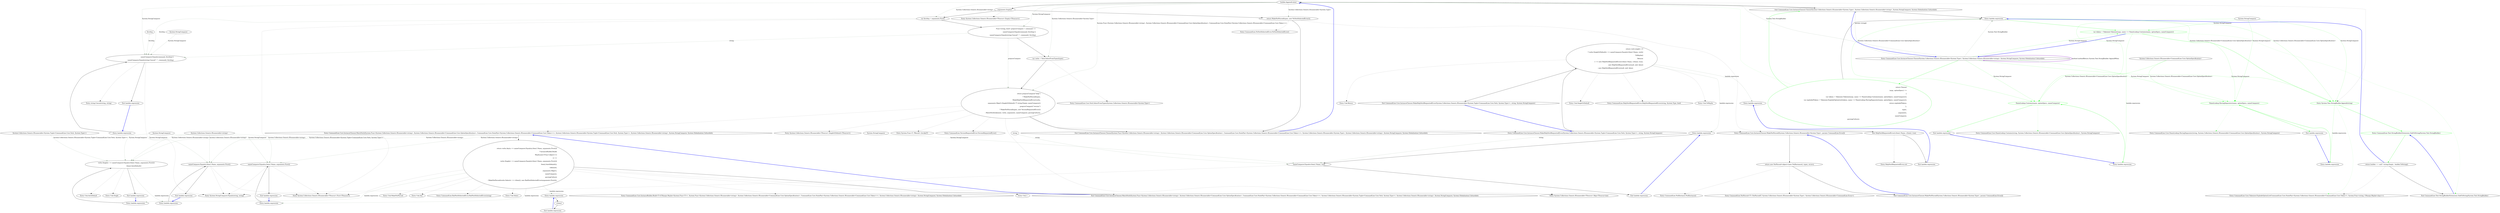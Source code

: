 digraph  {
m0_66 [label="Entry Unk.SingleOrDefault", span="", cluster="Unk.SingleOrDefault", file="StringBuilderExtensions.cs"];
m0_28 [label="Entry CommandLine.Core.InstanceChooser.MakeNotParsed(System.Collections.Generic.IEnumerable<System.Type>, params CommandLine.Error[])", span="95-95", cluster="CommandLine.Core.InstanceChooser.MakeNotParsed(System.Collections.Generic.IEnumerable<System.Type>, params CommandLine.Error[])", file="StringBuilderExtensions.cs"];
m0_77 [label="return new NotParsed<object>(new NullInstance(), types, errors);", span="97-97", cluster="CommandLine.Core.InstanceChooser.MakeNotParsed(System.Collections.Generic.IEnumerable<System.Type>, params CommandLine.Error[])", file="StringBuilderExtensions.cs"];
m0_78 [label="Exit CommandLine.Core.InstanceChooser.MakeNotParsed(System.Collections.Generic.IEnumerable<System.Type>, params CommandLine.Error[])", span="95-95", cluster="CommandLine.Core.InstanceChooser.MakeNotParsed(System.Collections.Generic.IEnumerable<System.Type>, params CommandLine.Error[])", file="StringBuilderExtensions.cs"];
m0_26 [label="Entry System.Collections.Generic.IEnumerable<TSource>.Empty<TSource>()", span="57-57", cluster="System.Collections.Generic.IEnumerable<TSource>.Empty<TSource>()", file="StringBuilderExtensions.cs"];
m0_45 [label="Entry Unk.>", span="", cluster="Unk.>", file="StringBuilderExtensions.cs"];
m0_49 [label="Entry Unk.MakeNotParsed", span="", cluster="Unk.MakeNotParsed", file="StringBuilderExtensions.cs"];
m0_44 [label="Entry Unk.Any", span="", cluster="Unk.Any", file="StringBuilderExtensions.cs"];
m0_18 [label="Entry CommandLine.Core.NameLookup.HavingSeparator(string, System.Collections.Generic.IEnumerable<CommandLine.Core.OptionSpecification>, System.StringComparer)", span="16-16", cluster="CommandLine.Core.NameLookup.HavingSeparator(string, System.Collections.Generic.IEnumerable<CommandLine.Core.OptionSpecification>, System.StringComparer)", file="StringBuilderExtensions.cs"];
m0_31 [label="Entry System.Func<T, TResult>.Invoke(T)", span="0-0", cluster="System.Func<T, TResult>.Invoke(T)", file="StringBuilderExtensions.cs"];
m0_79 [label="Entry CommandLine.NotParsed<T>.NotParsed(T, System.Collections.Generic.IEnumerable<System.Type>, System.Collections.Generic.IEnumerable<CommandLine.Error>)", span="136-136", cluster="CommandLine.NotParsed<T>.NotParsed(T, System.Collections.Generic.IEnumerable<System.Type>, System.Collections.Generic.IEnumerable<CommandLine.Error>)", file="StringBuilderExtensions.cs"];
m0_48 [label="Entry CommandLine.BadVerbSelectedError.BadVerbSelectedError(string)", span="357-357", cluster="CommandLine.BadVerbSelectedError.BadVerbSelectedError(string)", file="StringBuilderExtensions.cs"];
m0_11 [label="Entry lambda expression", span="22-22", cluster="lambda expression", file="StringBuilderExtensions.cs"];
m0_12 [label="NameLookup.Contains(name, optionSpecs, nameComparer)", span="22-22", cluster="lambda expression", file="StringBuilderExtensions.cs", color=green, community=0];
m0_13 [label="Exit lambda expression", span="22-22", cluster="lambda expression", file="StringBuilderExtensions.cs"];
m0_68 [label="Entry CommandLine.HelpVerbRequestedError.HelpVerbRequestedError(string, System.Type, bool)", span="383-383", cluster="CommandLine.HelpVerbRequestedError.HelpVerbRequestedError(string, System.Type, bool)", file="StringBuilderExtensions.cs"];
m0_3 [label="builder.Append(value)", span="15-15", cluster="CommandLine.Text.StringBuilderExtensions.AppendWhen(System.Text.StringBuilder, bool, params string[])", file="StringBuilderExtensions.cs"];
m0_19 [label="arguments.Empty()", span="39-39", cluster="CommandLine.Core.InstanceChooser.Choose(System.Func<System.Collections.Generic.IEnumerable<string>, System.Collections.Generic.IEnumerable<CommandLine.Core.OptionSpecification>, CommandLine.Core.StatePair<System.Collections.Generic.IEnumerable<CommandLine.Core.Token>>>, System.Collections.Generic.IEnumerable<System.Type>, System.Collections.Generic.IEnumerable<string>, System.StringComparer, System.Globalization.CultureInfo)", file="StringBuilderExtensions.cs"];
m0_20 [label="return MakeNotParsed(types, new NoVerbSelectedError());", span="41-41", cluster="CommandLine.Core.InstanceChooser.Choose(System.Func<System.Collections.Generic.IEnumerable<string>, System.Collections.Generic.IEnumerable<CommandLine.Core.OptionSpecification>, CommandLine.Core.StatePair<System.Collections.Generic.IEnumerable<CommandLine.Core.Token>>>, System.Collections.Generic.IEnumerable<System.Type>, System.Collections.Generic.IEnumerable<string>, System.StringComparer, System.Globalization.CultureInfo)", file="StringBuilderExtensions.cs"];
m0_21 [label="var firstArg = arguments.First()", span="44-44", cluster="CommandLine.Core.InstanceChooser.Choose(System.Func<System.Collections.Generic.IEnumerable<string>, System.Collections.Generic.IEnumerable<CommandLine.Core.OptionSpecification>, CommandLine.Core.StatePair<System.Collections.Generic.IEnumerable<CommandLine.Core.Token>>>, System.Collections.Generic.IEnumerable<System.Type>, System.Collections.Generic.IEnumerable<string>, System.StringComparer, System.Globalization.CultureInfo)", file="StringBuilderExtensions.cs"];
m0_22 [label="Func<string, bool> preprocCompare = command =>\r\n                    nameComparer.Equals(command, firstArg) ||\r\n                    nameComparer.Equals(string.Concat(''--'', command), firstArg)", span="46-48", cluster="CommandLine.Core.InstanceChooser.Choose(System.Func<System.Collections.Generic.IEnumerable<string>, System.Collections.Generic.IEnumerable<CommandLine.Core.OptionSpecification>, CommandLine.Core.StatePair<System.Collections.Generic.IEnumerable<CommandLine.Core.Token>>>, System.Collections.Generic.IEnumerable<System.Type>, System.Collections.Generic.IEnumerable<string>, System.StringComparer, System.Globalization.CultureInfo)", file="StringBuilderExtensions.cs"];
m0_23 [label="var verbs = Verb.SelectFromTypes(types)", span="50-50", cluster="CommandLine.Core.InstanceChooser.Choose(System.Func<System.Collections.Generic.IEnumerable<string>, System.Collections.Generic.IEnumerable<CommandLine.Core.OptionSpecification>, CommandLine.Core.StatePair<System.Collections.Generic.IEnumerable<CommandLine.Core.Token>>>, System.Collections.Generic.IEnumerable<System.Type>, System.Collections.Generic.IEnumerable<string>, System.StringComparer, System.Globalization.CultureInfo)", file="StringBuilderExtensions.cs"];
m0_24 [label="return preprocCompare(''help'')\r\n                ? MakeNotParsed(types,\r\n                    MakeHelpVerbRequestedError(verbs,\r\n                        arguments.Skip(1).SingleOrDefault() ?? string.Empty, nameComparer))\r\n                : preprocCompare(''version'')\r\n                    ? MakeNotParsed(types, new VersionRequestedError())\r\n                    : MatchVerb(tokenizer, verbs, arguments, nameComparer, parsingCulture);", span="52-58", cluster="CommandLine.Core.InstanceChooser.Choose(System.Func<System.Collections.Generic.IEnumerable<string>, System.Collections.Generic.IEnumerable<CommandLine.Core.OptionSpecification>, CommandLine.Core.StatePair<System.Collections.Generic.IEnumerable<CommandLine.Core.Token>>>, System.Collections.Generic.IEnumerable<System.Type>, System.Collections.Generic.IEnumerable<string>, System.StringComparer, System.Globalization.CultureInfo)", file="StringBuilderExtensions.cs"];
m0_25 [label="Exit CommandLine.Core.InstanceChooser.Choose(System.Func<System.Collections.Generic.IEnumerable<string>, System.Collections.Generic.IEnumerable<CommandLine.Core.OptionSpecification>, CommandLine.Core.StatePair<System.Collections.Generic.IEnumerable<CommandLine.Core.Token>>>, System.Collections.Generic.IEnumerable<System.Type>, System.Collections.Generic.IEnumerable<string>, System.StringComparer, System.Globalization.CultureInfo)", span="32-32", cluster="CommandLine.Core.InstanceChooser.Choose(System.Func<System.Collections.Generic.IEnumerable<string>, System.Collections.Generic.IEnumerable<CommandLine.Core.OptionSpecification>, CommandLine.Core.StatePair<System.Collections.Generic.IEnumerable<CommandLine.Core.Token>>>, System.Collections.Generic.IEnumerable<System.Type>, System.Collections.Generic.IEnumerable<string>, System.StringComparer, System.Globalization.CultureInfo)", file="StringBuilderExtensions.cs"];
m0_14 [label="Entry CommandLine.Core.NameLookup.Contains(string, System.Collections.Generic.IEnumerable<CommandLine.Core.OptionSpecification>, System.StringComparer)", span="11-11", cluster="CommandLine.Core.NameLookup.Contains(string, System.Collections.Generic.IEnumerable<CommandLine.Core.OptionSpecification>, System.StringComparer)", file="StringBuilderExtensions.cs"];
m0_35 [label="Entry CommandLine.VersionRequestedError.VersionRequestedError()", span="432-432", cluster="CommandLine.VersionRequestedError.VersionRequestedError()", file="StringBuilderExtensions.cs"];
m0_40 [label="Entry System.StringComparer.Equals(string, string)", span="0-0", cluster="System.StringComparer.Equals(string, string)", file="StringBuilderExtensions.cs"];
m0_67 [label="Entry Unk.ToMaybe", span="", cluster="Unk.ToMaybe", file="StringBuilderExtensions.cs"];
m0_56 [label="Entry Unk.Single", span="", cluster="Unk.Single", file="StringBuilderExtensions.cs"];
m0_0 [label="Entry CommandLine.Core.InstanceChooser.Choose(System.Collections.Generic.IEnumerable<System.Type>, System.Collections.Generic.IEnumerable<string>, System.StringComparer, System.Globalization.CultureInfo)", span="13-13", cluster="CommandLine.Core.InstanceChooser.Choose(System.Collections.Generic.IEnumerable<System.Type>, System.Collections.Generic.IEnumerable<string>, System.StringComparer, System.Globalization.CultureInfo)", file="StringBuilderExtensions.cs"];
m0_1 [label="return Choose(\r\n                (args, optionSpecs) =>\r\n                    {\r\n                        var tokens = Tokenizer.Tokenize(args, name => NameLookup.Contains(name, optionSpecs, nameComparer));\r\n                        var explodedTokens = Tokenizer.ExplodeOptionList(tokens, name => NameLookup.HavingSeparator(name, optionSpecs, nameComparer));\r\n                        return explodedTokens;\r\n                    },\r\n                types,\r\n                arguments,\r\n                nameComparer,\r\n                parsingCulture);", span="19-29", cluster="CommandLine.Core.InstanceChooser.Choose(System.Collections.Generic.IEnumerable<System.Type>, System.Collections.Generic.IEnumerable<string>, System.StringComparer, System.Globalization.CultureInfo)", file="StringBuilderExtensions.cs", color=green, community=0];
m0_2 [label="Exit CommandLine.Core.InstanceChooser.Choose(System.Collections.Generic.IEnumerable<System.Type>, System.Collections.Generic.IEnumerable<string>, System.StringComparer, System.Globalization.CultureInfo)", span="13-13", cluster="CommandLine.Core.InstanceChooser.Choose(System.Collections.Generic.IEnumerable<System.Type>, System.Collections.Generic.IEnumerable<string>, System.StringComparer, System.Globalization.CultureInfo)", file="StringBuilderExtensions.cs"];
m0_4 [label="Entry lambda expression", span="20-25", cluster="lambda expression", file="StringBuilderExtensions.cs"];
m0_5 [label="var tokens = Tokenizer.Tokenize(args, name => NameLookup.Contains(name, optionSpecs, nameComparer))", span="22-22", cluster="lambda expression", file="StringBuilderExtensions.cs", color=green, community=0];
m0_41 [label="Entry string.Concat(string, string)", span="0-0", cluster="string.Concat(string, string)", file="StringBuilderExtensions.cs"];
m0_33 [label="Entry System.Collections.Generic.IEnumerable<TSource>.SingleOrDefault<TSource>()", span="0-0", cluster="System.Collections.Generic.IEnumerable<TSource>.SingleOrDefault<TSource>()", file="StringBuilderExtensions.cs"];
m0_73 [label="Entry lambda expression", span="90-90", cluster="lambda expression", file="StringBuilderExtensions.cs"];
m0_6 [label="Entry System.Text.StringBuilder.Append(string)", span="0-0", cluster="System.Text.StringBuilder.Append(string)", color=green, community=0, file="StringBuilderExtensions.cs"];
m0_7 [label="Entry CommandLine.Text.StringBuilderExtensions.SafeToString(System.Text.StringBuilder)", span="21-21", cluster="CommandLine.Text.StringBuilderExtensions.SafeToString(System.Text.StringBuilder)", color=green, community=0, file="StringBuilderExtensions.cs"];
m0_15 [label="Entry lambda expression", span="23-23", cluster="lambda expression", file="StringBuilderExtensions.cs"];
m0_16 [label="NameLookup.HavingSeparator(name, optionSpecs, nameComparer)", span="23-23", cluster="lambda expression", color=green, community=0, file="StringBuilderExtensions.cs"];
m0_17 [label="Exit lambda expression", span="23-23", cluster="lambda expression", file="StringBuilderExtensions.cs"];
m0_8 [label="return builder == null ? string.Empty : builder.ToString();", span="23-23", cluster="CommandLine.Text.StringBuilderExtensions.SafeToString(System.Text.StringBuilder)", file="StringBuilderExtensions.cs"];
m0_38 [label="nameComparer.Equals(command, firstArg) ||\r\n                    nameComparer.Equals(string.Concat(''--'', command), firstArg)", span="47-48", cluster="lambda expression", file="StringBuilderExtensions.cs"];
m0_37 [label="Entry lambda expression", span="46-48", cluster="lambda expression", file="StringBuilderExtensions.cs"];
m0_39 [label="Exit lambda expression", span="46-48", cluster="lambda expression", file="StringBuilderExtensions.cs"];
m0_51 [label="nameComparer.Equals(a.Item1.Name, arguments.First())", span="68-68", cluster="lambda expression", file="StringBuilderExtensions.cs"];
m0_59 [label="nameComparer.Equals(v.Item1.Name, arguments.First())", span="72-72", cluster="lambda expression", file="StringBuilderExtensions.cs"];
m0_71 [label="nameComparer.Equals(v.Item1.Name, verb)", span="87-87", cluster="lambda expression", file="StringBuilderExtensions.cs"];
m0_54 [label="verbs.Single(v => nameComparer.Equals(v.Item1.Name, arguments.First()))\r\n                                .Item2.AutoDefault()", span="72-73", cluster="lambda expression", file="StringBuilderExtensions.cs"];
m0_50 [label="Entry lambda expression", span="68-68", cluster="lambda expression", file="StringBuilderExtensions.cs"];
m0_53 [label="Entry lambda expression", span="71-73", cluster="lambda expression", file="StringBuilderExtensions.cs"];
m0_61 [label="Entry lambda expression", span="78-78", cluster="lambda expression", file="StringBuilderExtensions.cs"];
m0_52 [label="Exit lambda expression", span="68-68", cluster="lambda expression", file="StringBuilderExtensions.cs"];
m0_58 [label="Entry lambda expression", span="72-72", cluster="lambda expression", file="StringBuilderExtensions.cs"];
m0_60 [label="Exit lambda expression", span="72-72", cluster="lambda expression", file="StringBuilderExtensions.cs"];
m0_70 [label="Entry lambda expression", span="87-87", cluster="lambda expression", file="StringBuilderExtensions.cs"];
m0_72 [label="Exit lambda expression", span="87-87", cluster="lambda expression", file="StringBuilderExtensions.cs"];
m0_55 [label="Exit lambda expression", span="71-73", cluster="lambda expression", file="StringBuilderExtensions.cs"];
m0_63 [label="Exit lambda expression", span="78-78", cluster="lambda expression", file="StringBuilderExtensions.cs"];
m0_62 [label="v.Item2", span="78-78", cluster="lambda expression", file="StringBuilderExtensions.cs"];
m0_74 [label="new HelpVerbRequestedError(v.Item1.Name, v.Item2, true)", span="90-90", cluster="lambda expression", file="StringBuilderExtensions.cs"];
m0_75 [label="Exit lambda expression", span="90-90", cluster="lambda expression", file="StringBuilderExtensions.cs"];
m0_29 [label="Entry System.Collections.Generic.IEnumerable<TSource>.First<TSource>()", span="0-0", cluster="System.Collections.Generic.IEnumerable<TSource>.First<TSource>()", file="StringBuilderExtensions.cs"];
m0_32 [label="Entry System.Collections.Generic.IEnumerable<TSource>.Skip<TSource>(int)", span="0-0", cluster="System.Collections.Generic.IEnumerable<TSource>.Skip<TSource>(int)", file="StringBuilderExtensions.cs"];
m0_34 [label="Entry CommandLine.Core.InstanceChooser.MakeHelpVerbRequestedError(System.Collections.Generic.IEnumerable<System.Tuple<CommandLine.Core.Verb, System.Type>>, string, System.StringComparer)", span="81-81", cluster="CommandLine.Core.InstanceChooser.MakeHelpVerbRequestedError(System.Collections.Generic.IEnumerable<System.Tuple<CommandLine.Core.Verb, System.Type>>, string, System.StringComparer)", file="StringBuilderExtensions.cs"];
m0_64 [label="return verb.Length > 0\r\n                ? verbs.SingleOrDefault(v => nameComparer.Equals(v.Item1.Name, verb))\r\n                        .ToMaybe()\r\n                        .Return(\r\n                            v => new HelpVerbRequestedError(v.Item1.Name, v.Item2, true),\r\n                            new HelpVerbRequestedError(null, null, false))\r\n                : new HelpVerbRequestedError(null, null, false);", span="86-92", cluster="CommandLine.Core.InstanceChooser.MakeHelpVerbRequestedError(System.Collections.Generic.IEnumerable<System.Tuple<CommandLine.Core.Verb, System.Type>>, string, System.StringComparer)", file="StringBuilderExtensions.cs"];
m0_65 [label="Exit CommandLine.Core.InstanceChooser.MakeHelpVerbRequestedError(System.Collections.Generic.IEnumerable<System.Tuple<CommandLine.Core.Verb, System.Type>>, string, System.StringComparer)", span="81-81", cluster="CommandLine.Core.InstanceChooser.MakeHelpVerbRequestedError(System.Collections.Generic.IEnumerable<System.Tuple<CommandLine.Core.Verb, System.Type>>, string, System.StringComparer)", file="StringBuilderExtensions.cs"];
m0_47 [label="Entry Unk.Select", span="", cluster="Unk.Select", file="StringBuilderExtensions.cs"];
m0_27 [label="Entry CommandLine.NoVerbSelectedError.NoVerbSelectedError()", span="421-421", cluster="CommandLine.NoVerbSelectedError.NoVerbSelectedError()", file="StringBuilderExtensions.cs"];
m0_9 [label="Exit CommandLine.Text.StringBuilderExtensions.SafeToString(System.Text.StringBuilder)", span="21-21", cluster="CommandLine.Text.StringBuilderExtensions.SafeToString(System.Text.StringBuilder)", file="StringBuilderExtensions.cs"];
m0_69 [label="Entry Unk.Return", span="", cluster="Unk.Return", file="StringBuilderExtensions.cs"];
m0_36 [label="Entry CommandLine.Core.InstanceChooser.MatchVerb(System.Func<System.Collections.Generic.IEnumerable<string>, System.Collections.Generic.IEnumerable<CommandLine.Core.OptionSpecification>, CommandLine.Core.StatePair<System.Collections.Generic.IEnumerable<CommandLine.Core.Token>>>, System.Collections.Generic.IEnumerable<System.Tuple<CommandLine.Core.Verb, System.Type>>, System.Collections.Generic.IEnumerable<string>, System.StringComparer, System.Globalization.CultureInfo)", span="61-61", cluster="CommandLine.Core.InstanceChooser.MatchVerb(System.Func<System.Collections.Generic.IEnumerable<string>, System.Collections.Generic.IEnumerable<CommandLine.Core.OptionSpecification>, CommandLine.Core.StatePair<System.Collections.Generic.IEnumerable<CommandLine.Core.Token>>>, System.Collections.Generic.IEnumerable<System.Tuple<CommandLine.Core.Verb, System.Type>>, System.Collections.Generic.IEnumerable<string>, System.StringComparer, System.Globalization.CultureInfo)", file="StringBuilderExtensions.cs"];
m0_42 [label="return verbs.Any(a => nameComparer.Equals(a.Item1.Name, arguments.First()))\r\n                ? InstanceBuilder.Build(\r\n                    Maybe.Just<Func<object>>(\r\n                        () =>\r\n                            verbs.Single(v => nameComparer.Equals(v.Item1.Name, arguments.First()))\r\n                                .Item2.AutoDefault()),\r\n                    tokenizer,\r\n                    arguments.Skip(1),\r\n                    nameComparer,\r\n                    parsingCulture)\r\n                : MakeNotParsed(verbs.Select(v => v.Item2), new BadVerbSelectedError(arguments.First()));", span="68-78", cluster="CommandLine.Core.InstanceChooser.MatchVerb(System.Func<System.Collections.Generic.IEnumerable<string>, System.Collections.Generic.IEnumerable<CommandLine.Core.OptionSpecification>, CommandLine.Core.StatePair<System.Collections.Generic.IEnumerable<CommandLine.Core.Token>>>, System.Collections.Generic.IEnumerable<System.Tuple<CommandLine.Core.Verb, System.Type>>, System.Collections.Generic.IEnumerable<string>, System.StringComparer, System.Globalization.CultureInfo)", file="StringBuilderExtensions.cs"];
m0_43 [label="Exit CommandLine.Core.InstanceChooser.MatchVerb(System.Func<System.Collections.Generic.IEnumerable<string>, System.Collections.Generic.IEnumerable<CommandLine.Core.OptionSpecification>, CommandLine.Core.StatePair<System.Collections.Generic.IEnumerable<CommandLine.Core.Token>>>, System.Collections.Generic.IEnumerable<System.Tuple<CommandLine.Core.Verb, System.Type>>, System.Collections.Generic.IEnumerable<string>, System.StringComparer, System.Globalization.CultureInfo)", span="61-61", cluster="CommandLine.Core.InstanceChooser.MatchVerb(System.Func<System.Collections.Generic.IEnumerable<string>, System.Collections.Generic.IEnumerable<CommandLine.Core.OptionSpecification>, CommandLine.Core.StatePair<System.Collections.Generic.IEnumerable<CommandLine.Core.Token>>>, System.Collections.Generic.IEnumerable<System.Tuple<CommandLine.Core.Verb, System.Type>>, System.Collections.Generic.IEnumerable<string>, System.StringComparer, System.Globalization.CultureInfo)", file="StringBuilderExtensions.cs"];
m0_46 [label="Entry CommandLine.Core.InstanceBuilder.Build<T>(CSharpx.Maybe<System.Func<T>>, System.Func<System.Collections.Generic.IEnumerable<string>, System.Collections.Generic.IEnumerable<CommandLine.Core.OptionSpecification>, CommandLine.Core.StatePair<System.Collections.Generic.IEnumerable<CommandLine.Core.Token>>>, System.Collections.Generic.IEnumerable<string>, System.StringComparer, System.Globalization.CultureInfo)", span="35-35", cluster="CommandLine.Core.InstanceBuilder.Build<T>(CSharpx.Maybe<System.Func<T>>, System.Func<System.Collections.Generic.IEnumerable<string>, System.Collections.Generic.IEnumerable<CommandLine.Core.OptionSpecification>, CommandLine.Core.StatePair<System.Collections.Generic.IEnumerable<CommandLine.Core.Token>>>, System.Collections.Generic.IEnumerable<string>, System.StringComparer, System.Globalization.CultureInfo)", file="StringBuilderExtensions.cs"];
m0_10 [label="Entry CommandLine.Core.Tokenizer.ExplodeOptionList(CommandLine.Core.StatePair<System.Collections.Generic.IEnumerable<CommandLine.Core.Token>>, System.Func<string, CSharpx.Maybe<char>>)", span="45-45", cluster="CommandLine.Core.Tokenizer.ExplodeOptionList(CommandLine.Core.StatePair<System.Collections.Generic.IEnumerable<CommandLine.Core.Token>>, System.Func<string, CSharpx.Maybe<char>>)", file="StringBuilderExtensions.cs"];
m0_57 [label="Entry Unk.AutoDefault", span="", cluster="Unk.AutoDefault", file="StringBuilderExtensions.cs"];
m0_80 [label="Entry CommandLine.NullInstance.NullInstance()", span="9-9", cluster="CommandLine.NullInstance.NullInstance()", file="StringBuilderExtensions.cs"];
m0_30 [label="Entry CommandLine.Core.Verb.SelectFromTypes(System.Collections.Generic.IEnumerable<System.Type>)", span="40-40", cluster="CommandLine.Core.Verb.SelectFromTypes(System.Collections.Generic.IEnumerable<System.Type>)", file="StringBuilderExtensions.cs"];
m0_76 [label="Entry HelpVerbRequestedError.cstr", span="", cluster="HelpVerbRequestedError.cstr", file="StringBuilderExtensions.cs"];
m0_81 [label="System.StringComparer", span="", file="StringBuilderExtensions.cs"];
m0_82 [label="System.Collections.Generic.IEnumerable<CommandLine.Core.OptionSpecification>", span="", file="StringBuilderExtensions.cs"];
m0_83 [label="System.StringComparer", span="", file="StringBuilderExtensions.cs"];
m0_84 [label=firstArg, span="", file="StringBuilderExtensions.cs"];
m0_85 [label="System.Collections.Generic.IEnumerable<string>", span="", file="StringBuilderExtensions.cs"];
m0_86 [label="System.StringComparer", span="", file="StringBuilderExtensions.cs"];
m0_88 [label=string, span="", file="StringBuilderExtensions.cs"];
m0_89 [label="System.StringComparer", span="", file="StringBuilderExtensions.cs"];
m0_87 [label="System.Collections.Generic.IEnumerable<System.Tuple<CommandLine.Core.Verb, System.Type>>", span="", file="StringBuilderExtensions.cs"];
m0_28 -> m0_77  [key=0, style=solid];
m0_77 -> m0_78  [key=0, style=solid];
m0_77 -> m0_79  [key=2, style=dotted];
m0_77 -> m0_80  [key=2, style=dotted];
m0_78 -> m0_28  [key=0, style=bold, color=blue];
m0_11 -> m0_12  [key=0, style=solid, color=green];
m0_12 -> m0_13  [key=0, style=solid, color=green];
m0_12 -> m0_14  [key=2, style=dotted, color=green];
m0_13 -> m0_11  [key=0, style=bold, color=blue];
m0_3 -> m0_19  [key=0, style=solid];
m0_3 -> m0_20  [key=1, style=dashed, color=darkseagreen4, label="System.Collections.Generic.IEnumerable<System.Type>"];
m0_3 -> m0_21  [key=1, style=dashed, color=darkseagreen4, label="System.Collections.Generic.IEnumerable<string>"];
m0_3 -> m0_22  [key=1, style=dashed, color=darkseagreen4, label="System.StringComparer"];
m0_3 -> m0_38  [key=1, style=dashed, color=darkseagreen4, label="System.StringComparer"];
m0_3 -> m0_23  [key=1, style=dashed, color=darkseagreen4, label="System.Collections.Generic.IEnumerable<System.Type>"];
m0_3 -> m0_24  [key=1, style=dashed, color=darkseagreen4, label="System.Func<System.Collections.Generic.IEnumerable<string>, System.Collections.Generic.IEnumerable<CommandLine.Core.OptionSpecification>, CommandLine.Core.StatePair<System.Collections.Generic.IEnumerable<CommandLine.Core.Token>>>"];
m0_3 -> m0_2  [key=0, style=solid];
m0_3 -> m0_6  [key=2, style=dotted];
m0_19 -> m0_20  [key=0, style=solid];
m0_19 -> m0_21  [key=0, style=solid];
m0_19 -> m0_26  [key=2, style=dotted];
m0_20 -> m0_25  [key=0, style=solid];
m0_20 -> m0_27  [key=2, style=dotted];
m0_20 -> m0_28  [key=2, style=dotted];
m0_21 -> m0_22  [key=0, style=solid];
m0_21 -> m0_29  [key=2, style=dotted];
m0_21 -> m0_38  [key=1, style=dashed, color=darkseagreen4, label=firstArg];
m0_22 -> m0_23  [key=0, style=solid];
m0_22 -> m0_38  [key=1, style=dashed, color=darkseagreen4, label=string];
m0_22 -> m0_24  [key=1, style=dashed, color=darkseagreen4, label=preprocCompare];
m0_23 -> m0_24  [key=0, style=solid];
m0_23 -> m0_30  [key=2, style=dotted];
m0_24 -> m0_25  [key=0, style=solid];
m0_24 -> m0_31  [key=2, style=dotted];
m0_24 -> m0_32  [key=2, style=dotted];
m0_24 -> m0_33  [key=2, style=dotted];
m0_24 -> m0_34  [key=2, style=dotted];
m0_24 -> m0_28  [key=2, style=dotted];
m0_24 -> m0_35  [key=2, style=dotted];
m0_24 -> m0_36  [key=2, style=dotted];
m0_25 -> m0_3  [key=0, style=bold, color=blue];
m0_0 -> m0_1  [key=0, style=solid, color=green];
m0_0 -> m0_2  [key=1, style=dashed, color=darkseagreen4, label="params string[]"];
m0_0 -> m0_3  [key=1, style=dashed, color=darkseagreen4, label="System.Text.StringBuilder"];
m0_0 -> m0_4  [key=1, style=dashed, color=darkseagreen4, label="System.Text.StringBuilder"];
m0_0 -> m0_0  [key=3, color=darkorchid, style=bold, label="method methodReturn System.Text.StringBuilder AppendWhen"];
m0_0 -> m0_5  [key=1, style=dashed, color=green, label="System.StringComparer"];
m0_0 -> m0_12  [key=1, style=dashed, color=green, label="System.StringComparer"];
m0_0 -> m0_6  [key=1, style=dashed, color=green, label="System.StringComparer"];
m0_0 -> m0_16  [key=1, style=dashed, color=green, label="System.StringComparer"];
m0_1 -> m0_2  [key=0, style=solid, color=green];
m0_1 -> m0_4  [key=0, style=solid];
m0_1 -> m0_3  [key=2, style=dotted, color=green];
m0_2 -> m0_3  [key=0, style=solid];
m0_2 -> m0_4  [key=0, style=solid];
m0_2 -> m0_0  [key=0, style=bold, color=blue];
m0_4 -> m0_5  [key=0, style=solid, color=green];
m0_4 -> m0_12  [key=1, style=dashed, color=green, label="System.Collections.Generic.IEnumerable<CommandLine.Core.OptionSpecification>"];
m0_4 -> m0_6  [key=1, style=dashed, color=green, label="System.Collections.Generic.IEnumerable<CommandLine.Core.OptionSpecification>"];
m0_4 -> m0_16  [key=1, style=dashed, color=green, label="System.Collections.Generic.IEnumerable<CommandLine.Core.OptionSpecification>"];
m0_5 -> m0_0  [key=0, style=bold, color=blue];
m0_5 -> m0_6  [key=0, style=solid, color=green];
m0_5 -> m0_9  [key=2, style=dotted, color=green];
m0_5 -> m0_11  [key=1, style=dashed, color=green, label="lambda expression"];
m0_73 -> m0_74  [key=0, style=solid];
m0_6 -> m0_7  [key=0, style=solid, color=green];
m0_6 -> m0_10  [key=2, style=dotted, color=green];
m0_6 -> m0_15  [key=1, style=dashed, color=green, label="lambda expression"];
m0_7 -> m0_8  [key=0, style=solid, color=green];
m0_15 -> m0_16  [key=0, style=solid, color=green];
m0_16 -> m0_17  [key=0, style=solid, color=green];
m0_16 -> m0_18  [key=2, style=dotted, color=green];
m0_17 -> m0_15  [key=0, style=bold, color=blue];
m0_8 -> m0_4  [key=0, style=bold, color=blue];
m0_8 -> m0_9  [key=0, style=solid];
m0_8 -> m0_10  [key=2, style=dotted];
m0_38 -> m0_39  [key=0, style=solid];
m0_38 -> m0_40  [key=2, style=dotted];
m0_38 -> m0_41  [key=2, style=dotted];
m0_37 -> m0_38  [key=0, style=solid];
m0_39 -> m0_37  [key=0, style=bold, color=blue];
m0_51 -> m0_29  [key=2, style=dotted];
m0_51 -> m0_40  [key=2, style=dotted];
m0_51 -> m0_52  [key=0, style=solid];
m0_59 -> m0_29  [key=2, style=dotted];
m0_59 -> m0_40  [key=2, style=dotted];
m0_59 -> m0_60  [key=0, style=solid];
m0_71 -> m0_40  [key=2, style=dotted];
m0_71 -> m0_72  [key=0, style=solid];
m0_54 -> m0_55  [key=0, style=solid];
m0_54 -> m0_56  [key=2, style=dotted];
m0_54 -> m0_57  [key=2, style=dotted];
m0_54 -> m0_58  [key=1, style=dashed, color=darkseagreen4, label="lambda expression"];
m0_50 -> m0_51  [key=0, style=solid];
m0_53 -> m0_54  [key=0, style=solid];
m0_61 -> m0_62  [key=0, style=solid];
m0_52 -> m0_50  [key=0, style=bold, color=blue];
m0_58 -> m0_59  [key=0, style=solid];
m0_60 -> m0_58  [key=0, style=bold, color=blue];
m0_70 -> m0_71  [key=0, style=solid];
m0_72 -> m0_70  [key=0, style=bold, color=blue];
m0_55 -> m0_53  [key=0, style=bold, color=blue];
m0_63 -> m0_61  [key=0, style=bold, color=blue];
m0_62 -> m0_63  [key=0, style=solid];
m0_74 -> m0_75  [key=0, style=solid];
m0_74 -> m0_76  [key=2, style=dotted];
m0_75 -> m0_73  [key=0, style=bold, color=blue];
m0_34 -> m0_64  [key=0, style=solid];
m0_34 -> m0_71  [key=1, style=dashed, color=darkseagreen4, label=string];
m0_64 -> m0_65  [key=0, style=solid];
m0_64 -> m0_66  [key=2, style=dotted];
m0_64 -> m0_67  [key=2, style=dotted];
m0_64 -> m0_68  [key=2, style=dotted];
m0_64 -> m0_69  [key=2, style=dotted];
m0_64 -> m0_70  [key=1, style=dashed, color=darkseagreen4, label="lambda expression"];
m0_64 -> m0_73  [key=1, style=dashed, color=darkseagreen4, label="lambda expression"];
m0_65 -> m0_34  [key=0, style=bold, color=blue];
m0_9 -> m0_7  [key=0, style=bold, color=blue];
m0_36 -> m0_42  [key=0, style=solid];
m0_36 -> m0_51  [key=1, style=dashed, color=darkseagreen4, label="System.Collections.Generic.IEnumerable<string>"];
m0_36 -> m0_54  [key=1, style=dashed, color=darkseagreen4, label="System.Collections.Generic.IEnumerable<System.Tuple<CommandLine.Core.Verb, System.Type>>"];
m0_36 -> m0_59  [key=1, style=dashed, color=darkseagreen4, label="System.Collections.Generic.IEnumerable<string>"];
m0_42 -> m0_29  [key=2, style=dotted];
m0_42 -> m0_32  [key=2, style=dotted];
m0_42 -> m0_43  [key=0, style=solid];
m0_42 -> m0_44  [key=2, style=dotted];
m0_42 -> m0_45  [key=2, style=dotted];
m0_42 -> m0_46  [key=2, style=dotted];
m0_42 -> m0_47  [key=2, style=dotted];
m0_42 -> m0_48  [key=2, style=dotted];
m0_42 -> m0_49  [key=2, style=dotted];
m0_42 -> m0_50  [key=1, style=dashed, color=darkseagreen4, label="lambda expression"];
m0_42 -> m0_53  [key=1, style=dashed, color=darkseagreen4, label="lambda expression"];
m0_42 -> m0_61  [key=1, style=dashed, color=darkseagreen4, label="lambda expression"];
m0_43 -> m0_36  [key=0, style=bold, color=blue];
m0_81 -> m0_5  [key=1, style=dashed, color=green, label="System.StringComparer"];
m0_81 -> m0_12  [key=1, style=dashed, color=green, label="System.StringComparer"];
m0_81 -> m0_6  [key=1, style=dashed, color=green, label="System.StringComparer"];
m0_81 -> m0_16  [key=1, style=dashed, color=green, label="System.StringComparer"];
m0_82 -> m0_12  [key=1, style=dashed, color=green, label="System.Collections.Generic.IEnumerable<CommandLine.Core.OptionSpecification>"];
m0_82 -> m0_16  [key=1, style=dashed, color=green, label="System.Collections.Generic.IEnumerable<CommandLine.Core.OptionSpecification>"];
m0_83 -> m0_38  [key=1, style=dashed, color=darkseagreen4, label="System.StringComparer"];
m0_84 -> m0_38  [key=1, style=dashed, color=darkseagreen4, label=firstArg];
m0_85 -> m0_51  [key=1, style=dashed, color=darkseagreen4, label="System.Collections.Generic.IEnumerable<string>"];
m0_85 -> m0_59  [key=1, style=dashed, color=darkseagreen4, label="System.Collections.Generic.IEnumerable<string>"];
m0_85 -> m0_54  [key=1, style=dashed, color=darkseagreen4, label="System.Collections.Generic.IEnumerable<string>"];
m0_86 -> m0_51  [key=1, style=dashed, color=darkseagreen4, label="System.StringComparer"];
m0_86 -> m0_59  [key=1, style=dashed, color=darkseagreen4, label="System.StringComparer"];
m0_86 -> m0_54  [key=1, style=dashed, color=darkseagreen4, label="System.StringComparer"];
m0_88 -> m0_71  [key=1, style=dashed, color=darkseagreen4, label=string];
m0_89 -> m0_71  [key=1, style=dashed, color=darkseagreen4, label="System.StringComparer"];
m0_87 -> m0_54  [key=1, style=dashed, color=darkseagreen4, label="System.Collections.Generic.IEnumerable<System.Tuple<CommandLine.Core.Verb, System.Type>>"];
}
